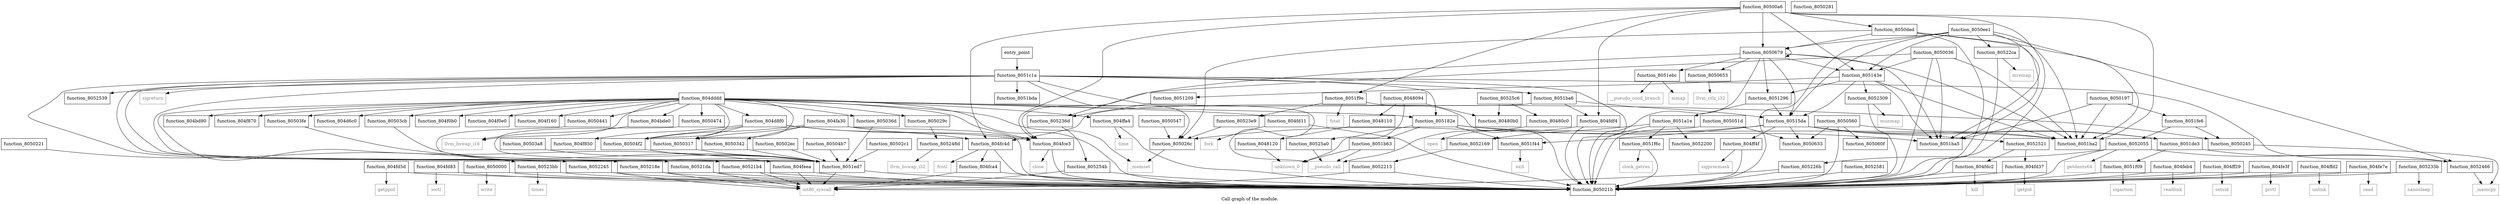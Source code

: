 digraph "Call graph of the module." {
  label="Call graph of the module.";
  node [shape=record];

  Node_function_804fca4 [label="{function_804fca4}"];
  Node_function_804fce3 [label="{function_804fce3}"];
  Node_function_8050036 [label="{function_8050036}"];
  Node_function_804fd11 [label="{function_804fd11}"];
  Node_function_80500a6 [label="{function_80500a6}"];
  Node_function_804fd37 [label="{function_804fd37}"];
  Node_function_804fd5d [label="{function_804fd5d}"];
  Node_function_804fd83 [label="{function_804fd83}"];
  Node_function_8050000 [label="{function_8050000}"];
  Node_function_804feea [label="{function_804feea}"];
  Node_function_80515da [label="{function_80515da}"];
  Node_function_805182e [label="{function_805182e}"];
  Node_function_8051a1e [label="{function_8051a1e}"];
  Node_function_8051b63 [label="{function_8051b63}"];
  Node_function_8051ba2 [label="{function_8051ba2}"];
  Node_function_8051ba5 [label="{function_8051ba5}"];
  Node_function_8051ba6 [label="{function_8051ba6}"];
  Node_function_8051bda [label="{function_8051bda}"];
  Node_function_8051c1a [label="{function_8051c1a}"];
  Node_function_8051de3 [label="{function_8051de3}"];
  Node_function_8051ebc [label="{function_8051ebc}"];
  Node_function_8051ed7 [label="{function_8051ed7}"];
  Node_function_8051f09 [label="{function_8051f09}"];
  Node_function_8051f44 [label="{function_8051f44}"];
  Node_function_8051f6c [label="{function_8051f6c}"];
  Node_function_8051f9e [label="{function_8051f9e}"];
  Node_function_8051fe6 [label="{function_8051fe6}"];
  Node_function_8052055 [label="{function_8052055}"];
  Node_function_8052169 [label="{function_8052169}"];
  Node_function_805218e [label="{function_805218e}"];
  Node_function_80521b4 [label="{function_80521b4}"];
  Node_function_80521da [label="{function_80521da}"];
  Node_function_8052200 [label="{function_8052200}"];
  Node_function_804fa30 [label="{function_804fa30}"];
  Node_function_804fc4d [label="{function_804fc4d}"];
  Node_function_804fdc2 [label="{function_804fdc2}"];
  Node_function_804feb4 [label="{function_804feb4}"];
  Node_function_804ff29 [label="{function_804ff29}"];
  Node_function_804fdf4 [label="{function_804fdf4}"];
  Node_function_804ff4f [label="{function_804ff4f}"];
  Node_function_804fe3f [label="{function_804fe3f}"];
  Node_function_804ffa4 [label="{function_804ffa4}"];
  Node_function_804ffd2 [label="{function_804ffd2}"];
  Node_function_804fe7e [label="{function_804fe7e}"];
  Node_times [color="gray50", fontcolor="gray50", label="{times}"];
  Node_function_8050197 [label="{function_8050197}"];
  Node_function_805021b [label="{function_805021b}"];
  Node_function_8050221 [label="{function_8050221}"];
  Node_function_8050245 [label="{function_8050245}"];
  Node_function_805026c [label="{function_805026c}"];
  Node_function_8050281 [label="{function_8050281}"];
  Node_function_805029c [label="{function_805029c}"];
  Node_function_80502c1 [label="{function_80502c1}"];
  Node_function_80502ec [label="{function_80502ec}"];
  Node_function_8050317 [label="{function_8050317}"];
  Node_function_8050342 [label="{function_8050342}"];
  Node_function_805036d [label="{function_805036d}"];
  Node_function_80503a8 [label="{function_80503a8}"];
  Node_function_80503cb [label="{function_80503cb}"];
  Node_function_80503fe [label="{function_80503fe}"];
  Node_function_8050441 [label="{function_8050441}"];
  Node_function_8050474 [label="{function_8050474}"];
  Node_function_80504b7 [label="{function_80504b7}"];
  Node_function_80504f2 [label="{function_80504f2}"];
  Node_function_805051d [label="{function_805051d}"];
  Node_function_8050547 [label="{function_8050547}"];
  Node_function_8050560 [label="{function_8050560}"];
  Node_function_805060f [label="{function_805060f}"];
  Node_function_8050633 [label="{function_8050633}"];
  Node_function_8050653 [label="{function_8050653}"];
  Node_function_8050679 [label="{function_8050679}"];
  Node_function_8050ded [label="{function_8050ded}"];
  Node_function_8050ee1 [label="{function_8050ee1}"];
  Node_function_8051209 [label="{function_8051209}"];
  Node_function_8051296 [label="{function_8051296}"];
  Node_function_805143e [label="{function_805143e}"];
  Node_function_8052213 [label="{function_8052213}"];
  Node_function_8052245 [label="{function_8052245}"];
  Node_function_805226b [label="{function_805226b}"];
  Node_function_80522ca [label="{function_80522ca}"];
  Node_function_8052309 [label="{function_8052309}"];
  Node_function_805233b [label="{function_805233b}"];
  Node_function_805236d [label="{function_805236d}"];
  Node_function_80523bb [label="{function_80523bb}"];
  Node_function_80523e9 [label="{function_80523e9}"];
  Node_function_8052466 [label="{function_8052466}"];
  Node_function_805248d [label="{function_805248d}"];
  Node_function_8052521 [label="{function_8052521}"];
  Node_function_8052539 [label="{function_8052539}"];
  Node_function_805254b [label="{function_805254b}"];
  Node_function_8052581 [label="{function_8052581}"];
  Node_function_80525a0 [label="{function_80525a0}"];
  Node_function_80525c6 [label="{function_80525c6}"];
  Node_llvm_bswap_i32 [color="gray50", fontcolor="gray50", label="{llvm_bswap_i32}"];
  Node_llvm_ctlz_i32 [color="gray50", fontcolor="gray50", label="{llvm_ctlz_i32}"];
  Node__memset [color="gray50", fontcolor="gray50", label="{_memset}"];
  Node__memcpy [color="gray50", fontcolor="gray50", label="{_memcpy}"];
  Node_llvm_bswap_i16 [color="gray50", fontcolor="gray50", label="{llvm_bswap_i16}"];
  Node_unknown_0 [color="gray50", fontcolor="gray50", label="{unknown_0}"];
  Node_fcntl [color="gray50", fontcolor="gray50", label="{fcntl}"];
  Node_int80_syscall [color="gray50", fontcolor="gray50", label="{int80_syscall}"];
  Node_close [color="gray50", fontcolor="gray50", label="{close}"];
  Node_fork [color="gray50", fontcolor="gray50", label="{fork}"];
  Node_getpid [color="gray50", fontcolor="gray50", label="{getpid}"];
  Node_getppid [color="gray50", fontcolor="gray50", label="{getppid}"];
  Node_ioctl [color="gray50", fontcolor="gray50", label="{ioctl}"];
  Node_kill [color="gray50", fontcolor="gray50", label="{kill}"];
  Node_open [color="gray50", fontcolor="gray50", label="{open}"];
  Node_prctl [color="gray50", fontcolor="gray50", label="{prctl}"];
  Node_read [color="gray50", fontcolor="gray50", label="{read}"];
  Node_readlink [color="gray50", fontcolor="gray50", label="{readlink}"];
  Node_setsid [color="gray50", fontcolor="gray50", label="{setsid}"];
  Node_sigprocmask [color="gray50", fontcolor="gray50", label="{sigprocmask}"];
  Node_time [color="gray50", fontcolor="gray50", label="{time}"];
  Node_unlink [color="gray50", fontcolor="gray50", label="{unlink}"];
  Node_write [color="gray50", fontcolor="gray50", label="{write}"];
  Node_sigreturn [color="gray50", fontcolor="gray50", label="{sigreturn}"];
  Node_mmap [color="gray50", fontcolor="gray50", label="{mmap}"];
  Node_sigaction [color="gray50", fontcolor="gray50", label="{sigaction}"];
  Node_exit [color="gray50", fontcolor="gray50", label="{exit}"];
  Node_clock_getres [color="gray50", fontcolor="gray50", label="{clock_getres}"];
  Node_fstat [color="gray50", fontcolor="gray50", label="{fstat}"];
  Node_getdents64 [color="gray50", fontcolor="gray50", label="{getdents64}"];
  Node_mremap [color="gray50", fontcolor="gray50", label="{mremap}"];
  Node_munmap [color="gray50", fontcolor="gray50", label="{munmap}"];
  Node_nanosleep [color="gray50", fontcolor="gray50", label="{nanosleep}"];
  Node___pseudo_call [color="gray50", fontcolor="gray50", label="{__pseudo_call}"];
  Node___pseudo_cond_branch [color="gray50", fontcolor="gray50", label="{__pseudo_cond_branch}"];
  Node_function_8048094 [label="{function_8048094}"];
  Node_function_80480b0 [label="{function_80480b0}"];
  Node_function_80480c0 [label="{function_80480c0}"];
  Node_function_8048110 [label="{function_8048110}"];
  Node_function_8048120 [label="{function_8048120}"];
  Node_entry_point [label="{entry_point}"];
  Node_function_804bd90 [label="{function_804bd90}"];
  Node_function_804f870 [label="{function_804f870}"];
  Node_function_804bde0 [label="{function_804bde0}"];
  Node_function_804d6c0 [label="{function_804d6c0}"];
  Node_function_804d8f0 [label="{function_804d8f0}"];
  Node_function_804dddd [label="{function_804dddd}"];
  Node_function_804f0b0 [label="{function_804f0b0}"];
  Node_function_804f0e0 [label="{function_804f0e0}"];
  Node_function_804f160 [label="{function_804f160}"];
  Node_function_804f850 [label="{function_804f850}"];
  Node_function_804fca4 -> Node_function_805021b;
  Node_function_804fca4 -> Node_int80_syscall;
  Node_function_804fce3 -> Node_function_805021b;
  Node_function_804fce3 -> Node_close;
  Node_function_8050036 -> Node_function_804fce3;
  Node_function_8050036 -> Node_function_8051ba2;
  Node_function_8050036 -> Node_function_8051ba5;
  Node_function_8050036 -> Node_function_805021b;
  Node_function_8050036 -> Node_function_805143e;
  Node_function_804fd11 -> Node_function_805021b;
  Node_function_804fd11 -> Node_fork;
  Node_function_80500a6 -> Node_function_804fce3;
  Node_function_80500a6 -> Node_function_8051ba2;
  Node_function_80500a6 -> Node_function_8051f9e;
  Node_function_80500a6 -> Node_function_804fc4d;
  Node_function_80500a6 -> Node_function_804fdf4;
  Node_function_80500a6 -> Node_function_805021b;
  Node_function_80500a6 -> Node_function_8050679;
  Node_function_80500a6 -> Node_function_8050ded;
  Node_function_80500a6 -> Node_function_805143e;
  Node_function_804fd37 -> Node_function_805021b;
  Node_function_804fd37 -> Node_getpid;
  Node_function_804fd5d -> Node_function_805021b;
  Node_function_804fd5d -> Node_getppid;
  Node_function_804fd83 -> Node_function_805021b;
  Node_function_804fd83 -> Node_ioctl;
  Node_function_8050000 -> Node_function_805021b;
  Node_function_8050000 -> Node_write;
  Node_function_804feea -> Node_function_805021b;
  Node_function_804feea -> Node_int80_syscall;
  Node_function_80515da -> Node_function_8051ba2;
  Node_function_80515da -> Node_function_8051de3;
  Node_function_80515da -> Node_function_8051f44;
  Node_function_80515da -> Node_function_804ff4f;
  Node_function_80515da -> Node_function_805026c;
  Node_function_80515da -> Node_function_8050633;
  Node_function_80515da -> Node_function_8052521;
  Node_function_805182e -> Node_function_8051b63;
  Node_function_805182e -> Node_function_8051ba2;
  Node_function_805182e -> Node_function_8051ba5;
  Node_function_805182e -> Node_function_8051f44;
  Node_function_805182e -> Node_unknown_0;
  Node_function_8051a1e -> Node_function_8051f6c;
  Node_function_8051a1e -> Node_function_8052169;
  Node_function_8051a1e -> Node_function_8052200;
  Node_function_8051a1e -> Node_function_805021b;
  Node_function_8051b63 -> Node_unknown_0;
  Node_function_8051b63 -> Node___pseudo_call;
  Node_function_8051ba6 -> Node_function_80515da;
  Node_function_8051ba6 -> Node_function_804fc4d;
  Node_function_8051ba6 -> Node_function_804fdf4;
  Node_function_8051c1a -> Node_function_805182e;
  Node_function_8051c1a -> Node_function_8051ba6;
  Node_function_8051c1a -> Node_function_8051bda;
  Node_function_8051c1a -> Node_function_805218e;
  Node_function_8051c1a -> Node_function_80521b4;
  Node_function_8051c1a -> Node_function_80521da;
  Node_function_8051c1a -> Node_function_805021b;
  Node_function_8051c1a -> Node_function_805026c;
  Node_function_8051c1a -> Node_function_8052245;
  Node_function_8051c1a -> Node_function_8052466;
  Node_function_8051c1a -> Node_function_8052539;
  Node_function_8051c1a -> Node_sigreturn;
  Node_function_8051c1a -> Node___pseudo_call;
  Node_function_8051de3 -> Node_function_8051f09;
  Node_function_8051de3 -> Node_function_8052466;
  Node_function_8051ebc -> Node_mmap;
  Node_function_8051ebc -> Node___pseudo_cond_branch;
  Node_function_8051ed7 -> Node_function_805021b;
  Node_function_8051ed7 -> Node_int80_syscall;
  Node_function_8051f09 -> Node_function_805021b;
  Node_function_8051f09 -> Node_sigaction;
  Node_function_8051f44 -> Node_exit;
  Node_function_8051f6c -> Node_function_805021b;
  Node_function_8051f6c -> Node_clock_getres;
  Node_function_8051f9e -> Node_function_805021b;
  Node_function_8051f9e -> Node_function_80523e9;
  Node_function_8051f9e -> Node_fstat;
  Node_function_8051fe6 -> Node_function_8052055;
  Node_function_8051fe6 -> Node_function_8050245;
  Node_function_8052055 -> Node_function_805021b;
  Node_function_8052055 -> Node_function_805226b;
  Node_function_8052055 -> Node_function_8052466;
  Node_function_8052055 -> Node_getdents64;
  Node_function_8052169 -> Node_function_8052213;
  Node_function_805218e -> Node_function_805021b;
  Node_function_805218e -> Node_int80_syscall;
  Node_function_80521b4 -> Node_function_805021b;
  Node_function_80521b4 -> Node_int80_syscall;
  Node_function_80521da -> Node_function_805021b;
  Node_function_80521da -> Node_int80_syscall;
  Node_function_804fa30 -> Node_function_804fce3;
  Node_function_804fa30 -> Node_function_805021b;
  Node_function_804fa30 -> Node_function_8050317;
  Node_function_804fa30 -> Node_function_8050342;
  Node_function_804fa30 -> Node_function_80504f2;
  Node_function_804fc4d -> Node_function_804fca4;
  Node_function_804fc4d -> Node_function_805021b;
  Node_function_804fc4d -> Node_fcntl;
  Node_function_804fdc2 -> Node_function_805021b;
  Node_function_804fdc2 -> Node_kill;
  Node_function_804feb4 -> Node_function_805021b;
  Node_function_804feb4 -> Node_readlink;
  Node_function_804ff29 -> Node_function_805021b;
  Node_function_804ff29 -> Node_setsid;
  Node_function_804fdf4 -> Node_function_805021b;
  Node_function_804fdf4 -> Node_open;
  Node_function_804ff4f -> Node_function_805021b;
  Node_function_804ff4f -> Node_sigprocmask;
  Node_function_804fe3f -> Node_function_805021b;
  Node_function_804fe3f -> Node_prctl;
  Node_function_804ffa4 -> Node_function_805021b;
  Node_function_804ffa4 -> Node_time;
  Node_function_804ffd2 -> Node_function_805021b;
  Node_function_804ffd2 -> Node_unlink;
  Node_function_804fe7e -> Node_function_805021b;
  Node_function_804fe7e -> Node_read;
  Node_function_8050197 -> Node_function_8051ba2;
  Node_function_8050197 -> Node_function_8051ba5;
  Node_function_8050197 -> Node_function_8051fe6;
  Node_function_8050221 -> Node_function_80523bb;
  Node_function_8050245 -> Node__memcpy;
  Node_function_805026c -> Node__memset;
  Node_function_805029c -> Node_function_805248d;
  Node_function_80502c1 -> Node_function_8051ed7;
  Node_function_80502ec -> Node_function_8051ed7;
  Node_function_8050317 -> Node_function_8051ed7;
  Node_function_8050342 -> Node_function_8051ed7;
  Node_function_805036d -> Node_function_8051ed7;
  Node_function_80503a8 -> Node_function_8051ed7;
  Node_function_80503cb -> Node_function_8051ed7;
  Node_function_80503fe -> Node_function_8051ed7;
  Node_function_8050441 -> Node_function_8051ed7;
  Node_function_8050474 -> Node_function_8051ed7;
  Node_function_80504b7 -> Node_function_8051ed7;
  Node_function_80504f2 -> Node_function_8051ed7;
  Node_function_805051d -> Node_function_805021b;
  Node_function_805051d -> Node_function_8050633;
  Node_function_8050547 -> Node_function_805026c;
  Node_function_8050560 -> Node_function_8051de3;
  Node_function_8050560 -> Node_function_805021b;
  Node_function_8050560 -> Node_function_805060f;
  Node_function_8050560 -> Node_function_8050633;
  Node_function_8050653 -> Node_llvm_ctlz_i32;
  Node_function_8050679 -> Node_function_80515da;
  Node_function_8050679 -> Node_function_8051ba2;
  Node_function_8050679 -> Node_function_8051ba5;
  Node_function_8050679 -> Node_function_8051ebc;
  Node_function_8050679 -> Node_function_805021b;
  Node_function_8050679 -> Node_function_8050653;
  Node_function_8050679 -> Node_function_8050679;
  Node_function_8050679 -> Node_function_8051296;
  Node_function_8050679 -> Node_function_805143e;
  Node_function_8050679 -> Node_function_805236d;
  Node_function_8050ded -> Node_function_8051ba2;
  Node_function_8050ded -> Node_function_8051ba5;
  Node_function_8050ded -> Node_function_805021b;
  Node_function_8050ded -> Node_function_805026c;
  Node_function_8050ded -> Node_function_8050679;
  Node_function_8050ee1 -> Node_function_80515da;
  Node_function_8050ee1 -> Node_function_8051ba2;
  Node_function_8050ee1 -> Node_function_8051ba5;
  Node_function_8050ee1 -> Node_function_805021b;
  Node_function_8050ee1 -> Node_function_8050679;
  Node_function_8050ee1 -> Node_function_805143e;
  Node_function_8050ee1 -> Node_function_80522ca;
  Node_function_8050ee1 -> Node_function_8052466;
  Node_function_8051209 -> Node_function_805236d;
  Node_function_8051296 -> Node_function_80515da;
  Node_function_8051296 -> Node_function_8051a1e;
  Node_function_805143e -> Node_function_80515da;
  Node_function_805143e -> Node_function_8051ba2;
  Node_function_805143e -> Node_function_8051ba5;
  Node_function_805143e -> Node_function_8051209;
  Node_function_805143e -> Node_function_8051296;
  Node_function_805143e -> Node_function_8052309;
  Node_function_8052213 -> Node_function_805021b;
  Node_function_8052213 -> Node_int80_syscall;
  Node_function_8052245 -> Node_function_805021b;
  Node_function_8052245 -> Node_int80_syscall;
  Node_function_805226b -> Node_function_805021b;
  Node_function_805226b -> Node_int80_syscall;
  Node_function_80522ca -> Node_function_805021b;
  Node_function_80522ca -> Node_mremap;
  Node_function_8052309 -> Node_function_805021b;
  Node_function_8052309 -> Node_munmap;
  Node_function_805233b -> Node_function_805021b;
  Node_function_805233b -> Node_nanosleep;
  Node_function_805236d -> Node_function_805254b;
  Node_function_80523bb -> Node_times;
  Node_function_80523bb -> Node_function_805021b;
  Node_function_80523e9 -> Node_function_805026c;
  Node_function_8052466 -> Node__memcpy;
  Node_function_805248d -> Node_llvm_bswap_i32;
  Node_function_8052521 -> Node_function_804fd37;
  Node_function_8052521 -> Node_function_804fdc2;
  Node_function_805254b -> Node_function_805021b;
  Node_function_805254b -> Node_int80_syscall;
  Node_function_8052581 -> Node_function_805021b;
  Node_function_80525a0 -> Node___pseudo_call;
  Node_function_80525c6 -> Node_function_80480b0;
  Node_function_80525c6 -> Node_function_80480c0;
  Node_function_8048094 -> Node_function_80525a0;
  Node_function_8048094 -> Node_function_80480b0;
  Node_function_8048094 -> Node_function_8048110;
  Node_function_80480c0 -> Node___pseudo_call;
  Node_function_8048110 -> Node_function_8048120;
  Node_function_8048120 -> Node_unknown_0;
  Node_entry_point -> Node_function_8051c1a;
  Node_function_804bde0 -> Node_llvm_bswap_i16;
  Node_function_804d8f0 -> Node_function_804fce3;
  Node_function_804d8f0 -> Node_function_804fc4d;
  Node_function_804d8f0 -> Node_function_8050317;
  Node_function_804d8f0 -> Node_function_80504f2;
  Node_function_804d8f0 -> Node_function_804f850;
  Node_function_804dddd -> Node_function_804fce3;
  Node_function_804dddd -> Node_function_804fd11;
  Node_function_804dddd -> Node_function_804feea;
  Node_function_804dddd -> Node_function_805182e;
  Node_function_804dddd -> Node_function_804ffa4;
  Node_function_804dddd -> Node_function_805021b;
  Node_function_804dddd -> Node_function_8050245;
  Node_function_804dddd -> Node_function_805029c;
  Node_function_804dddd -> Node_function_8050317;
  Node_function_804dddd -> Node_function_805036d;
  Node_function_804dddd -> Node_function_80503cb;
  Node_function_804dddd -> Node_function_80503fe;
  Node_function_804dddd -> Node_function_8050441;
  Node_function_804dddd -> Node_function_8050474;
  Node_function_804dddd -> Node_function_80504f2;
  Node_function_804dddd -> Node__memset;
  Node_function_804dddd -> Node_llvm_bswap_i16;
  Node_function_804dddd -> Node_function_804bd90;
  Node_function_804dddd -> Node_function_804f870;
  Node_function_804dddd -> Node_function_804bde0;
  Node_function_804dddd -> Node_function_804d6c0;
  Node_function_804dddd -> Node_function_804d8f0;
  Node_function_804dddd -> Node_function_804f0b0;
  Node_function_804dddd -> Node_function_804f0e0;
  Node_function_804dddd -> Node_function_804f160;
}
